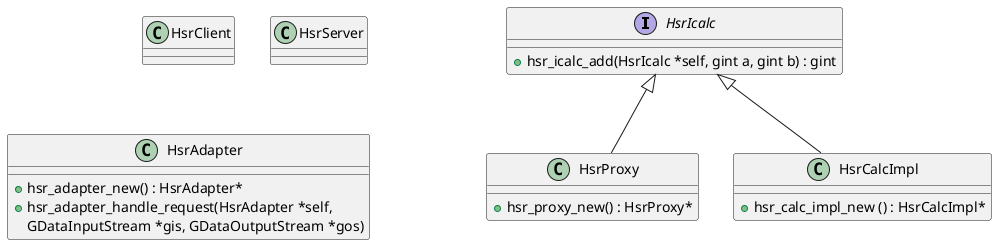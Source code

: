@startuml
skinparam shadowing false
interface HsrIcalc

HsrIcalc <|-- HsrProxy
HsrIcalc <|-- HsrCalcImpl

class HsrProxy {
	+ hsr_proxy_new() : HsrProxy*	
}

class HsrCalcImpl {
	+ hsr_calc_impl_new () : HsrCalcImpl*
}

interface HsrIcalc {
	+ hsr_icalc_add(HsrIcalc *self, gint a, gint b) : gint
}

class HsrClient
class HsrServer
class HsrAdapter {
	+ hsr_adapter_new() : HsrAdapter*
	+ hsr_adapter_handle_request(HsrAdapter *self,
	 		GDataInputStream *gis, GDataOutputStream *gos)
}

@enduml
